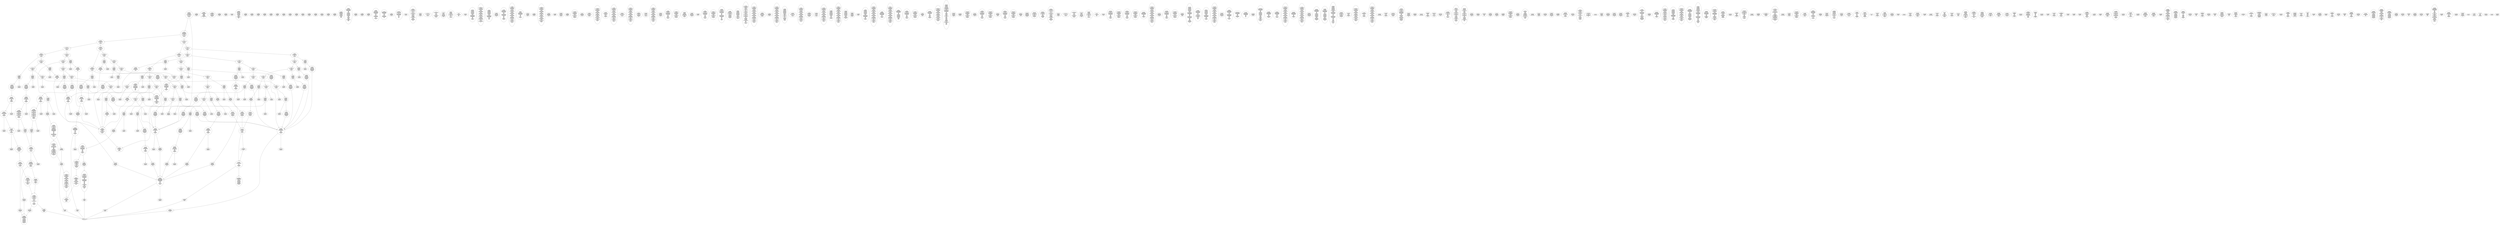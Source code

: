 /* Generated by GvGen v.1.0 (https://www.github.com/stricaud/gvgen) */

digraph G {
compound=true;
   node1 [label="[anywhere]"];
   node2 [label="# 0x0
PUSHX Data
PUSHX Data
MSTORE
PUSHX LogicData
CALLDATASIZE
LT
PUSHX Data
JUMPI
"];
   node3 [label="# 0xd
PUSHX Data
CALLDATALOAD
PUSHX BitData
SHR
PUSHX LogicData
GT
PUSHX Data
JUMPI
"];
   node4 [label="# 0x1e
PUSHX LogicData
GT
PUSHX Data
JUMPI
"];
   node5 [label="# 0x29
PUSHX LogicData
GT
PUSHX Data
JUMPI
"];
   node6 [label="# 0x34
PUSHX LogicData
EQ
PUSHX Data
JUMPI
"];
   node7 [label="# 0x3f
PUSHX LogicData
EQ
PUSHX Data
JUMPI
"];
   node8 [label="# 0x4a
PUSHX LogicData
EQ
PUSHX Data
JUMPI
"];
   node9 [label="# 0x55
PUSHX LogicData
EQ
PUSHX Data
JUMPI
"];
   node10 [label="# 0x60
PUSHX LogicData
EQ
PUSHX Data
JUMPI
"];
   node11 [label="# 0x6b
PUSHX Data
REVERT
"];
   node12 [label="# 0x6f
JUMPDEST
PUSHX LogicData
EQ
PUSHX Data
JUMPI
"];
   node13 [label="# 0x7b
PUSHX LogicData
EQ
PUSHX Data
JUMPI
"];
   node14 [label="# 0x86
PUSHX LogicData
EQ
PUSHX Data
JUMPI
"];
   node15 [label="# 0x91
PUSHX LogicData
EQ
PUSHX Data
JUMPI
"];
   node16 [label="# 0x9c
PUSHX LogicData
EQ
PUSHX Data
JUMPI
"];
   node17 [label="# 0xa7
PUSHX Data
REVERT
"];
   node18 [label="# 0xab
JUMPDEST
PUSHX LogicData
GT
PUSHX Data
JUMPI
"];
   node19 [label="# 0xb7
PUSHX LogicData
EQ
PUSHX Data
JUMPI
"];
   node20 [label="# 0xc2
PUSHX LogicData
EQ
PUSHX Data
JUMPI
"];
   node21 [label="# 0xcd
PUSHX LogicData
EQ
PUSHX Data
JUMPI
"];
   node22 [label="# 0xd8
PUSHX LogicData
EQ
PUSHX Data
JUMPI
"];
   node23 [label="# 0xe3
PUSHX LogicData
EQ
PUSHX Data
JUMPI
"];
   node24 [label="# 0xee
PUSHX Data
REVERT
"];
   node25 [label="# 0xf2
JUMPDEST
PUSHX LogicData
EQ
PUSHX Data
JUMPI
"];
   node26 [label="# 0xfe
PUSHX LogicData
EQ
PUSHX Data
JUMPI
"];
   node27 [label="# 0x109
PUSHX LogicData
EQ
PUSHX Data
JUMPI
"];
   node28 [label="# 0x114
PUSHX LogicData
EQ
PUSHX Data
JUMPI
"];
   node29 [label="# 0x11f
PUSHX Data
REVERT
"];
   node30 [label="# 0x123
JUMPDEST
PUSHX LogicData
GT
PUSHX Data
JUMPI
"];
   node31 [label="# 0x12f
PUSHX LogicData
GT
PUSHX Data
JUMPI
"];
   node32 [label="# 0x13a
PUSHX LogicData
EQ
PUSHX Data
JUMPI
"];
   node33 [label="# 0x145
PUSHX LogicData
EQ
PUSHX Data
JUMPI
"];
   node34 [label="# 0x150
PUSHX LogicData
EQ
PUSHX Data
JUMPI
"];
   node35 [label="# 0x15b
PUSHX LogicData
EQ
PUSHX Data
JUMPI
"];
   node36 [label="# 0x166
PUSHX LogicData
EQ
PUSHX Data
JUMPI
"];
   node37 [label="# 0x171
PUSHX Data
REVERT
"];
   node38 [label="# 0x175
JUMPDEST
PUSHX LogicData
EQ
PUSHX Data
JUMPI
"];
   node39 [label="# 0x181
PUSHX LogicData
EQ
PUSHX Data
JUMPI
"];
   node40 [label="# 0x18c
PUSHX LogicData
EQ
PUSHX Data
JUMPI
"];
   node41 [label="# 0x197
PUSHX LogicData
EQ
PUSHX Data
JUMPI
"];
   node42 [label="# 0x1a2
PUSHX Data
REVERT
"];
   node43 [label="# 0x1a6
JUMPDEST
PUSHX LogicData
GT
PUSHX Data
JUMPI
"];
   node44 [label="# 0x1b2
PUSHX LogicData
EQ
PUSHX Data
JUMPI
"];
   node45 [label="# 0x1bd
PUSHX LogicData
EQ
PUSHX Data
JUMPI
"];
   node46 [label="# 0x1c8
PUSHX LogicData
EQ
PUSHX Data
JUMPI
"];
   node47 [label="# 0x1d3
PUSHX LogicData
EQ
PUSHX Data
JUMPI
"];
   node48 [label="# 0x1de
PUSHX LogicData
EQ
PUSHX Data
JUMPI
"];
   node49 [label="# 0x1e9
PUSHX Data
REVERT
"];
   node50 [label="# 0x1ed
JUMPDEST
PUSHX LogicData
EQ
PUSHX Data
JUMPI
"];
   node51 [label="# 0x1f9
PUSHX LogicData
EQ
PUSHX Data
JUMPI
"];
   node52 [label="# 0x204
PUSHX LogicData
EQ
PUSHX Data
JUMPI
"];
   node53 [label="# 0x20f
PUSHX LogicData
EQ
PUSHX Data
JUMPI
"];
   node54 [label="# 0x21a
JUMPDEST
PUSHX Data
REVERT
"];
   node55 [label="# 0x21f
JUMPDEST
CALLVALUE
ISZERO
PUSHX Data
JUMPI
"];
   node56 [label="# 0x227
PUSHX Data
REVERT
"];
   node57 [label="# 0x22b
JUMPDEST
PUSHX Data
PUSHX Data
CALLDATASIZE
PUSHX Data
PUSHX Data
JUMP
"];
   node58 [label="# 0x23a
JUMPDEST
PUSHX Data
JUMP
"];
   node59 [label="# 0x23f
JUMPDEST
PUSHX MemData
MLOAD
ISZERO
ISZERO
MSTORE
PUSHX ArithData
ADD
"];
   node60 [label="# 0x24b
JUMPDEST
PUSHX MemData
MLOAD
SUB
RETURN
"];
   node61 [label="# 0x254
JUMPDEST
CALLVALUE
ISZERO
PUSHX Data
JUMPI
"];
   node62 [label="# 0x25c
PUSHX Data
REVERT
"];
   node63 [label="# 0x260
JUMPDEST
PUSHX Data
PUSHX Data
JUMP
"];
   node64 [label="# 0x269
JUMPDEST
PUSHX MemData
MLOAD
PUSHX Data
PUSHX Data
JUMP
"];
   node65 [label="# 0x276
JUMPDEST
CALLVALUE
ISZERO
PUSHX Data
JUMPI
"];
   node66 [label="# 0x27e
PUSHX Data
REVERT
"];
   node67 [label="# 0x282
JUMPDEST
PUSHX Data
PUSHX Data
CALLDATASIZE
PUSHX Data
PUSHX Data
JUMP
"];
   node68 [label="# 0x291
JUMPDEST
PUSHX Data
JUMP
"];
   node69 [label="# 0x296
JUMPDEST
PUSHX MemData
MLOAD
PUSHX ArithData
PUSHX BitData
PUSHX BitData
SHL
SUB
AND
MSTORE
PUSHX ArithData
ADD
PUSHX Data
JUMP
"];
   node70 [label="# 0x2ae
JUMPDEST
CALLVALUE
ISZERO
PUSHX Data
JUMPI
"];
   node71 [label="# 0x2b6
PUSHX Data
REVERT
"];
   node72 [label="# 0x2ba
JUMPDEST
PUSHX Data
PUSHX Data
CALLDATASIZE
PUSHX Data
PUSHX Data
JUMP
"];
   node73 [label="# 0x2c9
JUMPDEST
PUSHX Data
JUMP
"];
   node74 [label="# 0x2ce
JUMPDEST
STOP
"];
   node75 [label="# 0x2d0
JUMPDEST
CALLVALUE
ISZERO
PUSHX Data
JUMPI
"];
   node76 [label="# 0x2d8
PUSHX Data
REVERT
"];
   node77 [label="# 0x2dc
JUMPDEST
PUSHX Data
PUSHX StorData
SLOAD
JUMP
"];
   node78 [label="# 0x2e6
JUMPDEST
PUSHX MemData
MLOAD
MSTORE
PUSHX ArithData
ADD
PUSHX Data
JUMP
"];
   node79 [label="# 0x2f4
JUMPDEST
CALLVALUE
ISZERO
PUSHX Data
JUMPI
"];
   node80 [label="# 0x2fc
PUSHX Data
REVERT
"];
   node81 [label="# 0x300
JUMPDEST
PUSHX Data
PUSHX Data
CALLDATASIZE
PUSHX Data
PUSHX Data
JUMP
"];
   node82 [label="# 0x30f
JUMPDEST
PUSHX Data
PUSHX Data
MSTORE
PUSHX Data
MSTORE
PUSHX Data
SHA3
SLOAD
PUSHX BitData
AND
JUMP
"];
   node83 [label="# 0x324
JUMPDEST
CALLVALUE
ISZERO
PUSHX Data
JUMPI
"];
   node84 [label="# 0x32c
PUSHX Data
REVERT
"];
   node85 [label="# 0x330
JUMPDEST
PUSHX Data
PUSHX Data
CALLDATASIZE
PUSHX Data
PUSHX Data
JUMP
"];
   node86 [label="# 0x33f
JUMPDEST
PUSHX Data
JUMP
"];
   node87 [label="# 0x344
JUMPDEST
PUSHX Data
PUSHX Data
CALLDATASIZE
PUSHX Data
PUSHX Data
JUMP
"];
   node88 [label="# 0x352
JUMPDEST
PUSHX Data
JUMP
"];
   node89 [label="# 0x357
JUMPDEST
CALLVALUE
ISZERO
PUSHX Data
JUMPI
"];
   node90 [label="# 0x35f
PUSHX Data
REVERT
"];
   node91 [label="# 0x363
JUMPDEST
PUSHX Data
PUSHX StorData
SLOAD
JUMP
"];
   node92 [label="# 0x36d
JUMPDEST
CALLVALUE
ISZERO
PUSHX Data
JUMPI
"];
   node93 [label="# 0x375
PUSHX Data
REVERT
"];
   node94 [label="# 0x379
JUMPDEST
PUSHX Data
PUSHX Data
CALLDATASIZE
PUSHX Data
PUSHX Data
JUMP
"];
   node95 [label="# 0x388
JUMPDEST
PUSHX Data
JUMP
"];
   node96 [label="# 0x38d
JUMPDEST
CALLVALUE
ISZERO
PUSHX Data
JUMPI
"];
   node97 [label="# 0x395
PUSHX Data
REVERT
"];
   node98 [label="# 0x399
JUMPDEST
PUSHX Data
PUSHX StorData
SLOAD
JUMP
"];
   node99 [label="# 0x3a3
JUMPDEST
CALLVALUE
ISZERO
PUSHX Data
JUMPI
"];
   node100 [label="# 0x3ab
PUSHX Data
REVERT
"];
   node101 [label="# 0x3af
JUMPDEST
PUSHX Data
PUSHX Data
CALLDATASIZE
PUSHX Data
PUSHX Data
JUMP
"];
   node102 [label="# 0x3be
JUMPDEST
PUSHX Data
JUMP
"];
   node103 [label="# 0x3c3
JUMPDEST
CALLVALUE
ISZERO
PUSHX Data
JUMPI
"];
   node104 [label="# 0x3cb
PUSHX Data
REVERT
"];
   node105 [label="# 0x3cf
JUMPDEST
PUSHX Data
PUSHX Data
CALLDATASIZE
PUSHX Data
PUSHX Data
JUMP
"];
   node106 [label="# 0x3de
JUMPDEST
PUSHX Data
JUMP
"];
   node107 [label="# 0x3e3
JUMPDEST
CALLVALUE
ISZERO
PUSHX Data
JUMPI
"];
   node108 [label="# 0x3eb
PUSHX Data
REVERT
"];
   node109 [label="# 0x3ef
JUMPDEST
PUSHX Data
PUSHX StorData
SLOAD
JUMP
"];
   node110 [label="# 0x3f9
JUMPDEST
CALLVALUE
ISZERO
PUSHX Data
JUMPI
"];
   node111 [label="# 0x401
PUSHX Data
REVERT
"];
   node112 [label="# 0x405
JUMPDEST
PUSHX Data
PUSHX Data
JUMP
"];
   node113 [label="# 0x40e
JUMPDEST
CALLVALUE
ISZERO
PUSHX Data
JUMPI
"];
   node114 [label="# 0x416
PUSHX Data
REVERT
"];
   node115 [label="# 0x41a
JUMPDEST
PUSHX Data
PUSHX Data
CALLDATASIZE
PUSHX Data
PUSHX Data
JUMP
"];
   node116 [label="# 0x429
JUMPDEST
PUSHX Data
JUMP
"];
   node117 [label="# 0x42e
JUMPDEST
PUSHX Data
PUSHX Data
CALLDATASIZE
PUSHX Data
PUSHX Data
JUMP
"];
   node118 [label="# 0x43c
JUMPDEST
PUSHX Data
JUMP
"];
   node119 [label="# 0x441
JUMPDEST
CALLVALUE
ISZERO
PUSHX Data
JUMPI
"];
   node120 [label="# 0x449
PUSHX Data
REVERT
"];
   node121 [label="# 0x44d
JUMPDEST
PUSHX Data
PUSHX Data
CALLDATASIZE
PUSHX Data
PUSHX Data
JUMP
"];
   node122 [label="# 0x45c
JUMPDEST
PUSHX Data
JUMP
"];
   node123 [label="# 0x461
JUMPDEST
CALLVALUE
ISZERO
PUSHX Data
JUMPI
"];
   node124 [label="# 0x469
PUSHX Data
REVERT
"];
   node125 [label="# 0x46d
JUMPDEST
PUSHX StorData
SLOAD
PUSHX Data
PUSHX ArithData
PUSHX BitData
PUSHX BitData
SHL
SUB
AND
JUMP
"];
   node126 [label="# 0x481
JUMPDEST
CALLVALUE
ISZERO
PUSHX Data
JUMPI
"];
   node127 [label="# 0x489
PUSHX Data
REVERT
"];
   node128 [label="# 0x48d
JUMPDEST
PUSHX Data
PUSHX StorData
SLOAD
JUMP
"];
   node129 [label="# 0x497
JUMPDEST
CALLVALUE
ISZERO
PUSHX Data
JUMPI
"];
   node130 [label="# 0x49f
PUSHX Data
REVERT
"];
   node131 [label="# 0x4a3
JUMPDEST
PUSHX Data
PUSHX Data
CALLDATASIZE
PUSHX Data
PUSHX Data
JUMP
"];
   node132 [label="# 0x4b2
JUMPDEST
PUSHX Data
JUMP
"];
   node133 [label="# 0x4b7
JUMPDEST
CALLVALUE
ISZERO
PUSHX Data
JUMPI
"];
   node134 [label="# 0x4bf
PUSHX Data
REVERT
"];
   node135 [label="# 0x4c3
JUMPDEST
PUSHX Data
PUSHX Data
JUMP
"];
   node136 [label="# 0x4cc
JUMPDEST
CALLVALUE
ISZERO
PUSHX Data
JUMPI
"];
   node137 [label="# 0x4d4
PUSHX Data
REVERT
"];
   node138 [label="# 0x4d8
JUMPDEST
PUSHX Data
PUSHX Data
CALLDATASIZE
PUSHX Data
PUSHX Data
JUMP
"];
   node139 [label="# 0x4e7
JUMPDEST
PUSHX Data
JUMP
"];
   node140 [label="# 0x4ec
JUMPDEST
CALLVALUE
ISZERO
PUSHX Data
JUMPI
"];
   node141 [label="# 0x4f4
PUSHX Data
REVERT
"];
   node142 [label="# 0x4f8
JUMPDEST
PUSHX StorData
SLOAD
PUSHX ArithData
PUSHX BitData
PUSHX BitData
SHL
SUB
AND
PUSHX Data
JUMP
"];
   node143 [label="# 0x50a
JUMPDEST
CALLVALUE
ISZERO
PUSHX Data
JUMPI
"];
   node144 [label="# 0x512
PUSHX Data
REVERT
"];
   node145 [label="# 0x516
JUMPDEST
PUSHX Data
PUSHX Data
JUMP
"];
   node146 [label="# 0x51f
JUMPDEST
CALLVALUE
ISZERO
PUSHX Data
JUMPI
"];
   node147 [label="# 0x527
PUSHX Data
REVERT
"];
   node148 [label="# 0x52b
JUMPDEST
PUSHX Data
PUSHX Data
CALLDATASIZE
PUSHX Data
PUSHX Data
JUMP
"];
   node149 [label="# 0x53a
JUMPDEST
PUSHX Data
JUMP
"];
   node150 [label="# 0x53f
JUMPDEST
CALLVALUE
ISZERO
PUSHX Data
JUMPI
"];
   node151 [label="# 0x547
PUSHX Data
REVERT
"];
   node152 [label="# 0x54b
JUMPDEST
PUSHX Data
PUSHX Data
CALLDATASIZE
PUSHX Data
PUSHX Data
JUMP
"];
   node153 [label="# 0x55a
JUMPDEST
PUSHX Data
JUMP
"];
   node154 [label="# 0x55f
JUMPDEST
CALLVALUE
ISZERO
PUSHX Data
JUMPI
"];
   node155 [label="# 0x567
PUSHX Data
REVERT
"];
   node156 [label="# 0x56b
JUMPDEST
PUSHX Data
PUSHX Data
CALLDATASIZE
PUSHX Data
PUSHX Data
JUMP
"];
   node157 [label="# 0x57a
JUMPDEST
PUSHX Data
JUMP
"];
   node158 [label="# 0x57f
JUMPDEST
CALLVALUE
ISZERO
PUSHX Data
JUMPI
"];
   node159 [label="# 0x587
PUSHX Data
REVERT
"];
   node160 [label="# 0x58b
JUMPDEST
PUSHX Data
PUSHX Data
CALLDATASIZE
PUSHX Data
PUSHX Data
JUMP
"];
   node161 [label="# 0x59a
JUMPDEST
PUSHX Data
JUMP
"];
   node162 [label="# 0x59f
JUMPDEST
CALLVALUE
ISZERO
PUSHX Data
JUMPI
"];
   node163 [label="# 0x5a7
PUSHX Data
REVERT
"];
   node164 [label="# 0x5ab
JUMPDEST
PUSHX Data
PUSHX Data
CALLDATASIZE
PUSHX Data
PUSHX Data
JUMP
"];
   node165 [label="# 0x5ba
JUMPDEST
PUSHX Data
JUMP
"];
   node166 [label="# 0x5bf
JUMPDEST
CALLVALUE
ISZERO
PUSHX Data
JUMPI
"];
   node167 [label="# 0x5c7
PUSHX Data
REVERT
"];
   node168 [label="# 0x5cb
JUMPDEST
PUSHX Data
PUSHX Data
JUMP
"];
   node169 [label="# 0x5d4
JUMPDEST
CALLVALUE
ISZERO
PUSHX Data
JUMPI
"];
   node170 [label="# 0x5dc
PUSHX Data
REVERT
"];
   node171 [label="# 0x5e0
JUMPDEST
PUSHX Data
PUSHX Data
CALLDATASIZE
PUSHX Data
PUSHX Data
JUMP
"];
   node172 [label="# 0x5ef
JUMPDEST
PUSHX Data
PUSHX Data
MSTORE
PUSHX Data
MSTORE
PUSHX Data
SHA3
SLOAD
JUMP
"];
   node173 [label="# 0x601
JUMPDEST
CALLVALUE
ISZERO
PUSHX Data
JUMPI
"];
   node174 [label="# 0x609
PUSHX Data
REVERT
"];
   node175 [label="# 0x60d
JUMPDEST
PUSHX Data
PUSHX StorData
SLOAD
JUMP
"];
   node176 [label="# 0x617
JUMPDEST
CALLVALUE
ISZERO
PUSHX Data
JUMPI
"];
   node177 [label="# 0x61f
PUSHX Data
REVERT
"];
   node178 [label="# 0x623
JUMPDEST
PUSHX Data
PUSHX Data
CALLDATASIZE
PUSHX Data
PUSHX Data
JUMP
"];
   node179 [label="# 0x632
JUMPDEST
PUSHX ArithData
PUSHX BitData
PUSHX BitData
SHL
SUB
AND
PUSHX Data
MSTORE
PUSHX Data
PUSHX Data
MSTORE
PUSHX Data
SHA3
AND
MSTORE
MSTORE
SHA3
SLOAD
PUSHX BitData
AND
JUMP
"];
   node180 [label="# 0x660
JUMPDEST
CALLVALUE
ISZERO
PUSHX Data
JUMPI
"];
   node181 [label="# 0x668
PUSHX Data
REVERT
"];
   node182 [label="# 0x66c
JUMPDEST
PUSHX Data
PUSHX Data
CALLDATASIZE
PUSHX Data
PUSHX Data
JUMP
"];
   node183 [label="# 0x67b
JUMPDEST
PUSHX Data
JUMP
"];
   node184 [label="# 0x680
JUMPDEST
CALLVALUE
ISZERO
PUSHX Data
JUMPI
"];
   node185 [label="# 0x688
PUSHX Data
REVERT
"];
   node186 [label="# 0x68c
JUMPDEST
PUSHX Data
PUSHX Data
CALLDATASIZE
PUSHX Data
PUSHX Data
JUMP
"];
   node187 [label="# 0x69b
JUMPDEST
PUSHX Data
JUMP
"];
   node188 [label="# 0x6a0
JUMPDEST
CALLVALUE
ISZERO
PUSHX Data
JUMPI
"];
   node189 [label="# 0x6a8
PUSHX Data
REVERT
"];
   node190 [label="# 0x6ac
JUMPDEST
PUSHX Data
PUSHX Data
CALLDATASIZE
PUSHX Data
PUSHX Data
JUMP
"];
   node191 [label="# 0x6bb
JUMPDEST
PUSHX Data
JUMP
"];
   node192 [label="# 0x6c0
JUMPDEST
PUSHX Data
PUSHX ArithData
PUSHX BitData
PUSHX BitData
SHL
SUB
NOT
AND
PUSHX BitData
PUSHX BitData
SHL
EQ
PUSHX Data
JUMPI
"];
   node193 [label="# 0x6dc
PUSHX ArithData
PUSHX BitData
PUSHX BitData
SHL
SUB
NOT
AND
PUSHX BitData
PUSHX BitData
SHL
EQ
"];
   node194 [label="# 0x6f1
JUMPDEST
PUSHX Data
JUMPI
"];
   node195 [label="# 0x6f7
PUSHX BitData
PUSHX BitData
SHL
PUSHX ArithData
PUSHX BitData
PUSHX BitData
SHL
SUB
NOT
AND
EQ
"];
   node196 [label="# 0x70c
JUMPDEST
JUMP
"];
   node197 [label="# 0x712
JUMPDEST
PUSHX Data
PUSHX StorData
SLOAD
PUSHX Data
PUSHX Data
JUMP
"];
   node198 [label="# 0x721
JUMPDEST
PUSHX ArithData
ADD
PUSHX ArithData
DIV
MUL
PUSHX ArithData
ADD
PUSHX MemData
MLOAD
ADD
PUSHX Data
MSTORE
MSTORE
PUSHX ArithData
ADD
SLOAD
PUSHX Data
PUSHX Data
JUMP
"];
   node199 [label="# 0x74d
JUMPDEST
ISZERO
PUSHX Data
JUMPI
"];
   node200 [label="# 0x754
PUSHX LogicData
LT
PUSHX Data
JUMPI
"];
   node201 [label="# 0x75c
PUSHX ArithData
SLOAD
DIV
MUL
MSTORE
PUSHX ArithData
ADD
PUSHX Data
JUMP
"];
   node202 [label="# 0x76f
JUMPDEST
ADD
PUSHX Data
MSTORE
PUSHX Data
PUSHX Data
SHA3
"];
   node203 [label="# 0x77d
JUMPDEST
SLOAD
MSTORE
PUSHX ArithData
ADD
PUSHX ArithData
ADD
GT
PUSHX Data
JUMPI
"];
   node204 [label="# 0x791
SUB
PUSHX BitData
AND
ADD
"];
   node205 [label="# 0x79a
JUMPDEST
JUMP
"];
   node206 [label="# 0x7a4
JUMPDEST
PUSHX Data
MSTORE
PUSHX Data
PUSHX Data
MSTORE
PUSHX Data
SHA3
SLOAD
PUSHX ArithData
PUSHX BitData
PUSHX BitData
SHL
SUB
AND
PUSHX Data
JUMPI
"];
   node207 [label="# 0x7c1
PUSHX MemData
MLOAD
PUSHX BitData
PUSHX BitData
SHL
MSTORE
PUSHX Data
PUSHX ArithData
ADD
MSTORE
PUSHX Data
PUSHX ArithData
ADD
MSTORE
PUSHX Data
PUSHX ArithData
ADD
MSTORE
PUSHX BitData
PUSHX BitData
SHL
PUSHX ArithData
ADD
MSTORE
PUSHX ArithData
ADD
"];
   node208 [label="# 0x819
JUMPDEST
PUSHX MemData
MLOAD
SUB
REVERT
"];
   node209 [label="# 0x822
JUMPDEST
PUSHX Data
MSTORE
PUSHX Data
PUSHX Data
MSTORE
PUSHX Data
SHA3
SLOAD
PUSHX ArithData
PUSHX BitData
PUSHX BitData
SHL
SUB
AND
JUMP
"];
   node210 [label="# 0x83e
JUMPDEST
PUSHX Data
PUSHX Data
PUSHX Data
JUMP
"];
   node211 [label="# 0x849
JUMPDEST
PUSHX ArithData
PUSHX BitData
PUSHX BitData
SHL
SUB
AND
PUSHX ArithData
PUSHX BitData
PUSHX BitData
SHL
SUB
AND
EQ
ISZERO
PUSHX Data
JUMPI
"];
   node212 [label="# 0x866
PUSHX MemData
MLOAD
PUSHX BitData
PUSHX BitData
SHL
MSTORE
PUSHX Data
PUSHX ArithData
ADD
MSTORE
PUSHX Data
PUSHX ArithData
ADD
MSTORE
PUSHX Data
PUSHX ArithData
ADD
MSTORE
PUSHX BitData
PUSHX BitData
SHL
PUSHX ArithData
ADD
MSTORE
PUSHX ArithData
ADD
PUSHX Data
JUMP
"];
   node213 [label="# 0x8b7
JUMPDEST
CALLER
PUSHX ArithData
PUSHX BitData
PUSHX BitData
SHL
SUB
AND
EQ
PUSHX Data
JUMPI
"];
   node214 [label="# 0x8c9
PUSHX Data
CALLER
PUSHX Data
JUMP
"];
   node215 [label="# 0x8d3
JUMPDEST
PUSHX Data
JUMPI
"];
   node216 [label="# 0x8d8
PUSHX MemData
MLOAD
PUSHX BitData
PUSHX BitData
SHL
MSTORE
PUSHX Data
PUSHX ArithData
ADD
MSTORE
PUSHX Data
PUSHX ArithData
ADD
MSTORE
PUSHX Data
PUSHX ArithData
ADD
MSTORE
PUSHX Data
PUSHX ArithData
ADD
MSTORE
PUSHX ArithData
ADD
PUSHX Data
JUMP
"];
   node217 [label="# 0x945
JUMPDEST
PUSHX Data
PUSHX Data
JUMP
"];
   node218 [label="# 0x94f
JUMPDEST
JUMP
"];
   node219 [label="# 0x954
JUMPDEST
PUSHX Data
CALLER
PUSHX Data
JUMP
"];
   node220 [label="# 0x95e
JUMPDEST
PUSHX Data
JUMPI
"];
   node221 [label="# 0x963
PUSHX MemData
MLOAD
PUSHX BitData
PUSHX BitData
SHL
MSTORE
PUSHX ArithData
ADD
PUSHX Data
PUSHX Data
JUMP
"];
   node222 [label="# 0x97a
JUMPDEST
PUSHX Data
PUSHX Data
JUMP
"];
   node223 [label="# 0x985
JUMPDEST
PUSHX StorData
SLOAD
PUSHX Data
JUMPI
"];
   node224 [label="# 0x98d
PUSHX MemData
MLOAD
PUSHX BitData
PUSHX BitData
SHL
MSTORE
PUSHX Data
PUSHX ArithData
ADD
MSTORE
PUSHX Data
PUSHX ArithData
ADD
MSTORE
PUSHX Data
PUSHX ArithData
ADD
MSTORE
PUSHX ArithData
ADD
PUSHX Data
JUMP
"];
   node225 [label="# 0x9d4
JUMPDEST
PUSHX StorData
SLOAD
TIMESTAMP
LT
ISZERO
PUSHX Data
JUMPI
"];
   node226 [label="# 0x9df
PUSHX MemData
MLOAD
PUSHX BitData
PUSHX BitData
SHL
MSTORE
PUSHX Data
PUSHX ArithData
ADD
MSTORE
PUSHX Data
PUSHX ArithData
ADD
MSTORE
PUSHX BitData
PUSHX BitData
SHL
PUSHX ArithData
ADD
MSTORE
PUSHX ArithData
ADD
PUSHX Data
JUMP
"];
   node227 [label="# 0xa15
JUMPDEST
PUSHX LogicData
GT
PUSHX Data
JUMPI
"];
   node228 [label="# 0xa1e
PUSHX MemData
MLOAD
PUSHX BitData
PUSHX BitData
SHL
MSTORE
PUSHX Data
PUSHX ArithData
ADD
MSTORE
PUSHX Data
PUSHX ArithData
ADD
MSTORE
PUSHX BitData
PUSHX BitData
SHL
PUSHX ArithData
ADD
MSTORE
PUSHX ArithData
ADD
PUSHX Data
JUMP
"];
   node229 [label="# 0xa57
JUMPDEST
PUSHX StorData
SLOAD
PUSHX Data
PUSHX Data
JUMP
"];
   node230 [label="# 0xa64
JUMPDEST
CALLVALUE
EQ
PUSHX Data
JUMPI
"];
   node231 [label="# 0xa6b
PUSHX MemData
MLOAD
PUSHX BitData
PUSHX BitData
SHL
MSTORE
PUSHX Data
PUSHX ArithData
ADD
MSTORE
PUSHX Data
PUSHX ArithData
ADD
MSTORE
PUSHX BitData
PUSHX BitData
SHL
PUSHX ArithData
ADD
MSTORE
PUSHX ArithData
ADD
PUSHX Data
JUMP
"];
   node232 [label="# 0xaab
JUMPDEST
PUSHX Data
CALLER
PUSHX Data
JUMP
"];
   node233 [label="# 0xab5
JUMPDEST
JUMP
"];
   node234 [label="# 0xab8
JUMPDEST
PUSHX StorData
SLOAD
PUSHX ArithData
PUSHX BitData
PUSHX BitData
SHL
SUB
AND
CALLER
EQ
PUSHX Data
JUMPI
"];
   node235 [label="# 0xacb
PUSHX MemData
MLOAD
PUSHX BitData
PUSHX BitData
SHL
MSTORE
PUSHX ArithData
ADD
PUSHX Data
PUSHX Data
JUMP
"];
   node236 [label="# 0xae2
JUMPDEST
MLOAD
PUSHX Data
PUSHX Data
PUSHX ArithData
ADD
PUSHX Data
JUMP
"];
   node237 [label="# 0xaf5
JUMPDEST
JUMP
"];
   node238 [label="# 0xaf9
JUMPDEST
PUSHX Data
PUSHX Data
PUSHX Data
JUMP
"];
   node239 [label="# 0xb06
JUMPDEST
JUMP
"];
   node240 [label="# 0xb0e
JUMPDEST
PUSHX StorData
SLOAD
PUSHX ArithData
PUSHX BitData
PUSHX BitData
SHL
SUB
AND
CALLER
EQ
PUSHX Data
JUMPI
"];
   node241 [label="# 0xb21
PUSHX MemData
MLOAD
PUSHX BitData
PUSHX BitData
SHL
MSTORE
PUSHX ArithData
ADD
PUSHX Data
PUSHX Data
JUMP
"];
   node242 [label="# 0xb38
JUMPDEST
PUSHX StorData
SLOAD
PUSHX ArithData
PUSHX BitData
PUSHX BitData
SHL
SUB
NOT
AND
PUSHX ArithData
PUSHX BitData
PUSHX BitData
SHL
SUB
AND
OR
SSTORE
JUMP
"];
   node243 [label="# 0xb5a
JUMPDEST
PUSHX StorData
SLOAD
PUSHX MemData
MLOAD
SELFBALANCE
PUSHX Data
PUSHX ArithData
PUSHX BitData
PUSHX BitData
SHL
SUB
AND
GAS
CALL
RETURNDATASIZE
PUSHX LogicData
EQ
PUSHX Data
JUMPI
"];
   node244 [label="# 0xb8a
PUSHX MemData
MLOAD
PUSHX BitData
NOT
PUSHX ArithData
RETURNDATASIZE
ADD
AND
ADD
PUSHX Data
MSTORE
RETURNDATASIZE
MSTORE
RETURNDATASIZE
PUSHX Data
PUSHX ArithData
ADD
RETURNDATACOPY
PUSHX Data
JUMP
"];
   node245 [label="# 0xbab
JUMPDEST
PUSHX Data
"];
   node246 [label="# 0xbb0
JUMPDEST
PUSHX Data
JUMPI
"];
   node247 [label="# 0xbba
PUSHX MemData
MLOAD
PUSHX BitData
PUSHX BitData
SHL
MSTORE
PUSHX Data
PUSHX ArithData
ADD
MSTORE
PUSHX Data
PUSHX ArithData
ADD
MSTORE
PUSHX BitData
PUSHX BitData
SHL
PUSHX ArithData
ADD
MSTORE
PUSHX ArithData
ADD
PUSHX Data
JUMP
"];
   node248 [label="# 0xbf8
JUMPDEST
PUSHX Data
PUSHX MemData
MLOAD
PUSHX ArithData
ADD
PUSHX Data
MSTORE
PUSHX Data
MSTORE
PUSHX Data
JUMP
"];
   node249 [label="# 0xc13
JUMPDEST
CALLER
PUSHX Data
MSTORE
PUSHX Data
PUSHX Data
MSTORE
PUSHX Data
SHA3
SLOAD
PUSHX BitData
AND
PUSHX Data
JUMPI
"];
   node250 [label="# 0xc2b
PUSHX MemData
MLOAD
PUSHX BitData
NOT
CALLER
PUSHX BitData
SHL
AND
PUSHX ArithData
ADD
MSTORE
PUSHX ArithData
ADD
MSTORE
PUSHX ArithData
ADD
PUSHX MemData
MLOAD
PUSHX ArithData
SUB
SUB
MSTORE
PUSHX Data
MSTORE
MLOAD
PUSHX ArithData
ADD
SHA3
EQ
PUSHX Data
JUMPI
"];
   node251 [label="# 0xc6d
PUSHX MemData
MLOAD
PUSHX BitData
PUSHX BitData
SHL
MSTORE
PUSHX Data
PUSHX ArithData
ADD
MSTORE
PUSHX Data
PUSHX ArithData
ADD
MSTORE
PUSHX Data
PUSHX ArithData
ADD
MSTORE
PUSHX BitData
PUSHX BitData
SHL
PUSHX ArithData
ADD
MSTORE
PUSHX ArithData
ADD
PUSHX Data
JUMP
"];
   node252 [label="# 0xcc6
JUMPDEST
PUSHX Data
PUSHX StorData
SLOAD
PUSHX Data
JUMP
"];
   node253 [label="# 0xcd3
JUMPDEST
PUSHX Data
JUMPI
"];
   node254 [label="# 0xcd8
PUSHX MemData
MLOAD
PUSHX BitData
PUSHX BitData
SHL
MSTORE
PUSHX Data
PUSHX ArithData
ADD
MSTORE
PUSHX Data
PUSHX ArithData
ADD
MSTORE
PUSHX Data
PUSHX ArithData
ADD
MSTORE
PUSHX BitData
PUSHX BitData
SHL
PUSHX ArithData
ADD
MSTORE
PUSHX ArithData
ADD
PUSHX Data
JUMP
"];
   node255 [label="# 0xd2b
JUMPDEST
CALLER
PUSHX Data
MSTORE
PUSHX Data
PUSHX Data
MSTORE
PUSHX Data
SHA3
SLOAD
PUSHX BitData
NOT
AND
PUSHX BitData
OR
SSTORE
PUSHX Data
MSTORE
SHA3
SSTORE
"];
   node256 [label="# 0xd53
JUMPDEST
PUSHX LogicData
GT
PUSHX Data
JUMPI
"];
   node257 [label="# 0xd5c
PUSHX MemData
MLOAD
PUSHX BitData
PUSHX BitData
SHL
MSTORE
PUSHX Data
PUSHX ArithData
ADD
MSTORE
PUSHX Data
PUSHX ArithData
ADD
MSTORE
PUSHX BitData
PUSHX BitData
SHL
PUSHX ArithData
ADD
MSTORE
PUSHX ArithData
ADD
PUSHX Data
JUMP
"];
   node258 [label="# 0xd95
JUMPDEST
PUSHX StorData
SLOAD
PUSHX Data
PUSHX Data
JUMP
"];
   node259 [label="# 0xda2
JUMPDEST
CALLVALUE
EQ
PUSHX Data
JUMPI
"];
   node260 [label="# 0xda9
PUSHX MemData
MLOAD
PUSHX BitData
PUSHX BitData
SHL
MSTORE
PUSHX Data
PUSHX ArithData
ADD
MSTORE
PUSHX Data
PUSHX ArithData
ADD
MSTORE
PUSHX BitData
PUSHX BitData
SHL
PUSHX ArithData
ADD
MSTORE
PUSHX ArithData
ADD
PUSHX Data
JUMP
"];
   node261 [label="# 0xde9
JUMPDEST
CALLER
PUSHX Data
MSTORE
PUSHX Data
PUSHX Data
MSTORE
PUSHX Data
SHA3
SLOAD
GT
ISZERO
PUSHX Data
JUMPI
"];
   node262 [label="# 0xe01
PUSHX MemData
MLOAD
PUSHX BitData
PUSHX BitData
SHL
MSTORE
PUSHX Data
PUSHX ArithData
ADD
MSTORE
PUSHX Data
PUSHX ArithData
ADD
MSTORE
PUSHX Data
PUSHX ArithData
ADD
MSTORE
PUSHX BitData
PUSHX BitData
SHL
PUSHX ArithData
ADD
MSTORE
PUSHX ArithData
ADD
PUSHX Data
JUMP
"];
   node263 [label="# 0xe5a
JUMPDEST
CALLER
PUSHX Data
MSTORE
PUSHX Data
PUSHX Data
MSTORE
PUSHX Data
SHA3
SLOAD
PUSHX Data
PUSHX Data
JUMP
"];
   node264 [label="# 0xe79
JUMPDEST
SSTORE
PUSHX Data
CALLER
PUSHX Data
JUMP
"];
   node265 [label="# 0xe89
JUMPDEST
JUMP
"];
   node266 [label="# 0xe8f
JUMPDEST
PUSHX Data
MSTORE
PUSHX Data
PUSHX Data
MSTORE
PUSHX Data
SHA3
SLOAD
PUSHX ArithData
PUSHX BitData
PUSHX BitData
SHL
SUB
AND
PUSHX Data
JUMPI
"];
   node267 [label="# 0xead
PUSHX MemData
MLOAD
PUSHX BitData
PUSHX BitData
SHL
MSTORE
PUSHX Data
PUSHX ArithData
ADD
MSTORE
PUSHX Data
PUSHX ArithData
ADD
MSTORE
PUSHX Data
PUSHX ArithData
ADD
MSTORE
PUSHX BitData
PUSHX BitData
SHL
PUSHX ArithData
ADD
MSTORE
PUSHX ArithData
ADD
PUSHX Data
JUMP
"];
   node268 [label="# 0xf06
JUMPDEST
PUSHX Data
PUSHX ArithData
PUSHX BitData
PUSHX BitData
SHL
SUB
AND
PUSHX Data
JUMPI
"];
   node269 [label="# 0xf17
PUSHX MemData
MLOAD
PUSHX BitData
PUSHX BitData
SHL
MSTORE
PUSHX Data
PUSHX ArithData
ADD
MSTORE
PUSHX Data
PUSHX ArithData
ADD
MSTORE
PUSHX Data
PUSHX ArithData
ADD
MSTORE
PUSHX BitData
PUSHX BitData
SHL
PUSHX ArithData
ADD
MSTORE
PUSHX ArithData
ADD
PUSHX Data
JUMP
"];
   node270 [label="# 0xf71
JUMPDEST
PUSHX ArithData
PUSHX BitData
PUSHX BitData
SHL
SUB
AND
PUSHX Data
MSTORE
PUSHX Data
PUSHX Data
MSTORE
PUSHX Data
SHA3
SLOAD
JUMP
"];
   node271 [label="# 0xf8d
JUMPDEST
PUSHX StorData
SLOAD
PUSHX ArithData
PUSHX BitData
PUSHX BitData
SHL
SUB
AND
CALLER
EQ
PUSHX Data
JUMPI
"];
   node272 [label="# 0xfa0
PUSHX MemData
MLOAD
PUSHX BitData
PUSHX BitData
SHL
MSTORE
PUSHX ArithData
ADD
PUSHX Data
PUSHX Data
JUMP
"];
   node273 [label="# 0xfb7
JUMPDEST
PUSHX Data
PUSHX Data
PUSHX Data
JUMP
"];
   node274 [label="# 0xfc1
JUMPDEST
JUMP
"];
   node275 [label="# 0xfc3
JUMPDEST
PUSHX StorData
SLOAD
PUSHX ArithData
PUSHX BitData
PUSHX BitData
SHL
SUB
AND
CALLER
EQ
PUSHX Data
JUMPI
"];
   node276 [label="# 0xfd6
PUSHX MemData
MLOAD
PUSHX BitData
PUSHX BitData
SHL
MSTORE
PUSHX ArithData
ADD
PUSHX Data
PUSHX Data
JUMP
"];
   node277 [label="# 0xfed
JUMPDEST
PUSHX Data
SSTORE
JUMP
"];
   node278 [label="# 0xff2
JUMPDEST
PUSHX Data
PUSHX StorData
SLOAD
PUSHX Data
PUSHX Data
JUMP
"];
   node279 [label="# 0x1001
JUMPDEST
PUSHX ArithData
PUSHX BitData
PUSHX BitData
SHL
SUB
AND
CALLER
EQ
ISZERO
PUSHX Data
JUMPI
"];
   node280 [label="# 0x1013
PUSHX MemData
MLOAD
PUSHX BitData
PUSHX BitData
SHL
MSTORE
PUSHX Data
PUSHX ArithData
ADD
MSTORE
PUSHX Data
PUSHX ArithData
ADD
MSTORE
PUSHX Data
PUSHX ArithData
ADD
MSTORE
PUSHX ArithData
ADD
PUSHX Data
JUMP
"];
   node281 [label="# 0x105a
JUMPDEST
CALLER
PUSHX Data
MSTORE
PUSHX Data
PUSHX ArithData
MSTORE
PUSHX MemData
SHA3
PUSHX ArithData
PUSHX BitData
PUSHX BitData
SHL
SUB
AND
MSTORE
MSTORE
SHA3
SLOAD
PUSHX BitData
NOT
AND
ISZERO
ISZERO
OR
SSTORE
MLOAD
MSTORE
PUSHX Data
ADD
PUSHX MemData
MLOAD
SUB
LOGX
JUMP
"];
   node282 [label="# 0x10c6
JUMPDEST
PUSHX Data
CALLER
PUSHX Data
JUMP
"];
   node283 [label="# 0x10d0
JUMPDEST
PUSHX Data
JUMPI
"];
   node284 [label="# 0x10d5
PUSHX MemData
MLOAD
PUSHX BitData
PUSHX BitData
SHL
MSTORE
PUSHX ArithData
ADD
PUSHX Data
PUSHX Data
JUMP
"];
   node285 [label="# 0x10ec
JUMPDEST
PUSHX Data
PUSHX Data
JUMP
"];
   node286 [label="# 0x10f8
JUMPDEST
PUSHX StorData
SLOAD
PUSHX ArithData
PUSHX BitData
PUSHX BitData
SHL
SUB
AND
CALLER
EQ
PUSHX Data
JUMPI
"];
   node287 [label="# 0x110b
PUSHX MemData
MLOAD
PUSHX BitData
PUSHX BitData
SHL
MSTORE
PUSHX ArithData
ADD
PUSHX Data
PUSHX Data
JUMP
"];
   node288 [label="# 0x1122
JUMPDEST
PUSHX Data
SSTORE
JUMP
"];
   node289 [label="# 0x1127
JUMPDEST
PUSHX StorData
SLOAD
PUSHX ArithData
PUSHX BitData
PUSHX BitData
SHL
SUB
AND
CALLER
EQ
PUSHX Data
JUMPI
"];
   node290 [label="# 0x113a
PUSHX MemData
MLOAD
PUSHX BitData
PUSHX BitData
SHL
MSTORE
PUSHX ArithData
ADD
PUSHX Data
PUSHX Data
JUMP
"];
   node291 [label="# 0x1151
JUMPDEST
PUSHX Data
SSTORE
JUMP
"];
   node292 [label="# 0x1156
JUMPDEST
PUSHX Data
PUSHX Data
PUSHX Data
PUSHX Data
JUMP
"];
   node293 [label="# 0x1163
JUMPDEST
PUSHX MemData
MLOAD
PUSHX ArithData
ADD
PUSHX Data
PUSHX Data
JUMP
"];
   node294 [label="# 0x1174
JUMPDEST
PUSHX MemData
MLOAD
PUSHX ArithData
SUB
SUB
MSTORE
PUSHX Data
MSTORE
JUMP
"];
   node295 [label="# 0x118a
JUMPDEST
PUSHX StorData
SLOAD
PUSHX Data
PUSHX Data
JUMP
"];
   node296 [label="# 0x1197
JUMPDEST
PUSHX ArithData
ADD
PUSHX ArithData
DIV
MUL
PUSHX ArithData
ADD
PUSHX MemData
MLOAD
ADD
PUSHX Data
MSTORE
MSTORE
PUSHX ArithData
ADD
SLOAD
PUSHX Data
PUSHX Data
JUMP
"];
   node297 [label="# 0x11c3
JUMPDEST
ISZERO
PUSHX Data
JUMPI
"];
   node298 [label="# 0x11ca
PUSHX LogicData
LT
PUSHX Data
JUMPI
"];
   node299 [label="# 0x11d2
PUSHX ArithData
SLOAD
DIV
MUL
MSTORE
PUSHX ArithData
ADD
PUSHX Data
JUMP
"];
   node300 [label="# 0x11e5
JUMPDEST
ADD
PUSHX Data
MSTORE
PUSHX Data
PUSHX Data
SHA3
"];
   node301 [label="# 0x11f3
JUMPDEST
SLOAD
MSTORE
PUSHX ArithData
ADD
PUSHX ArithData
ADD
GT
PUSHX Data
JUMPI
"];
   node302 [label="# 0x1207
SUB
PUSHX BitData
AND
ADD
"];
   node303 [label="# 0x1210
JUMPDEST
JUMP
"];
   node304 [label="# 0x1218
JUMPDEST
PUSHX StorData
SLOAD
PUSHX ArithData
PUSHX BitData
PUSHX BitData
SHL
SUB
AND
CALLER
EQ
PUSHX Data
JUMPI
"];
   node305 [label="# 0x122b
PUSHX MemData
MLOAD
PUSHX BitData
PUSHX BitData
SHL
MSTORE
PUSHX ArithData
ADD
PUSHX Data
PUSHX Data
JUMP
"];
   node306 [label="# 0x1242
JUMPDEST
PUSHX StorData
SLOAD
PUSHX ArithData
PUSHX BitData
PUSHX BitData
SHL
SUB
AND
CALLER
EQ
PUSHX Data
JUMPI
"];
   node307 [label="# 0x1255
PUSHX MemData
MLOAD
PUSHX BitData
PUSHX BitData
SHL
MSTORE
PUSHX ArithData
ADD
PUSHX Data
PUSHX Data
JUMP
"];
   node308 [label="# 0x126c
JUMPDEST
PUSHX ArithData
PUSHX BitData
PUSHX BitData
SHL
SUB
AND
PUSHX Data
JUMPI
"];
   node309 [label="# 0x127b
PUSHX MemData
MLOAD
PUSHX BitData
PUSHX BitData
SHL
MSTORE
PUSHX Data
PUSHX ArithData
ADD
MSTORE
PUSHX Data
PUSHX ArithData
ADD
MSTORE
PUSHX Data
PUSHX ArithData
ADD
MSTORE
PUSHX BitData
PUSHX BitData
SHL
PUSHX ArithData
ADD
MSTORE
PUSHX ArithData
ADD
PUSHX Data
JUMP
"];
   node310 [label="# 0x12d1
JUMPDEST
PUSHX Data
PUSHX Data
JUMP
"];
   node311 [label="# 0x12da
JUMPDEST
PUSHX StorData
SLOAD
PUSHX ArithData
PUSHX BitData
PUSHX BitData
SHL
SUB
AND
CALLER
EQ
PUSHX Data
JUMPI
"];
   node312 [label="# 0x12ed
PUSHX MemData
MLOAD
PUSHX BitData
PUSHX BitData
SHL
MSTORE
PUSHX ArithData
ADD
PUSHX Data
PUSHX Data
JUMP
"];
   node313 [label="# 0x1304
JUMPDEST
PUSHX Data
SSTORE
JUMP
"];
   node314 [label="# 0x1309
JUMPDEST
PUSHX Data
MSTORE
PUSHX Data
PUSHX Data
MSTORE
PUSHX Data
SHA3
SLOAD
PUSHX ArithData
PUSHX BitData
PUSHX BitData
SHL
SUB
NOT
AND
PUSHX ArithData
PUSHX BitData
PUSHX BitData
SHL
SUB
AND
OR
SSTORE
PUSHX Data
PUSHX Data
JUMP
"];
   node315 [label="# 0x133e
JUMPDEST
PUSHX ArithData
PUSHX BitData
PUSHX BitData
SHL
SUB
AND
PUSHX Data
PUSHX MemData
MLOAD
PUSHX MemData
MLOAD
SUB
LOGX
JUMP
"];
   node316 [label="# 0x1377
JUMPDEST
PUSHX Data
MSTORE
PUSHX Data
PUSHX Data
MSTORE
PUSHX Data
SHA3
SLOAD
PUSHX ArithData
PUSHX BitData
PUSHX BitData
SHL
SUB
AND
PUSHX Data
JUMPI
"];
   node317 [label="# 0x1394
PUSHX MemData
MLOAD
PUSHX BitData
PUSHX BitData
SHL
MSTORE
PUSHX Data
PUSHX ArithData
ADD
MSTORE
PUSHX Data
PUSHX ArithData
ADD
MSTORE
PUSHX Data
PUSHX ArithData
ADD
MSTORE
PUSHX BitData
PUSHX BitData
SHL
PUSHX ArithData
ADD
MSTORE
PUSHX ArithData
ADD
PUSHX Data
JUMP
"];
   node318 [label="# 0x13f0
JUMPDEST
PUSHX Data
PUSHX Data
PUSHX Data
JUMP
"];
   node319 [label="# 0x13fb
JUMPDEST
PUSHX ArithData
PUSHX BitData
PUSHX BitData
SHL
SUB
AND
PUSHX ArithData
PUSHX BitData
PUSHX BitData
SHL
SUB
AND
EQ
PUSHX Data
JUMPI
"];
   node320 [label="# 0x1418
PUSHX ArithData
PUSHX BitData
PUSHX BitData
SHL
SUB
AND
PUSHX Data
PUSHX Data
JUMP
"];
   node321 [label="# 0x142b
JUMPDEST
PUSHX ArithData
PUSHX BitData
PUSHX BitData
SHL
SUB
AND
EQ
"];
   node322 [label="# 0x1436
JUMPDEST
PUSHX Data
JUMPI
"];
   node323 [label="# 0x143c
PUSHX ArithData
PUSHX BitData
PUSHX BitData
SHL
SUB
AND
PUSHX Data
MSTORE
PUSHX Data
PUSHX Data
MSTORE
PUSHX Data
SHA3
AND
MSTORE
MSTORE
SHA3
SLOAD
PUSHX BitData
AND
PUSHX Data
JUMP
"];
   node324 [label="# 0x146a
JUMPDEST
PUSHX ArithData
PUSHX BitData
PUSHX BitData
SHL
SUB
AND
PUSHX Data
PUSHX Data
JUMP
"];
   node325 [label="# 0x147d
JUMPDEST
PUSHX ArithData
PUSHX BitData
PUSHX BitData
SHL
SUB
AND
EQ
PUSHX Data
JUMPI
"];
   node326 [label="# 0x148c
PUSHX MemData
MLOAD
PUSHX BitData
PUSHX BitData
SHL
MSTORE
PUSHX Data
PUSHX ArithData
ADD
MSTORE
PUSHX Data
PUSHX ArithData
ADD
MSTORE
PUSHX Data
PUSHX ArithData
ADD
MSTORE
PUSHX BitData
PUSHX BitData
SHL
PUSHX ArithData
ADD
MSTORE
PUSHX ArithData
ADD
PUSHX Data
JUMP
"];
   node327 [label="# 0x14e5
JUMPDEST
PUSHX ArithData
PUSHX BitData
PUSHX BitData
SHL
SUB
AND
PUSHX Data
JUMPI
"];
   node328 [label="# 0x14f4
PUSHX MemData
MLOAD
PUSHX BitData
PUSHX BitData
SHL
MSTORE
PUSHX Data
PUSHX ArithData
ADD
MSTORE
PUSHX ArithData
ADD
MSTORE
PUSHX Data
PUSHX ArithData
ADD
MSTORE
PUSHX BitData
PUSHX BitData
SHL
PUSHX ArithData
ADD
MSTORE
PUSHX ArithData
ADD
PUSHX Data
JUMP
"];
   node329 [label="# 0x1547
JUMPDEST
PUSHX Data
PUSHX Data
PUSHX Data
JUMP
"];
   node330 [label="# 0x1552
JUMPDEST
PUSHX ArithData
PUSHX BitData
PUSHX BitData
SHL
SUB
AND
PUSHX Data
MSTORE
PUSHX Data
PUSHX Data
MSTORE
PUSHX Data
SHA3
SLOAD
PUSHX Data
PUSHX Data
PUSHX Data
JUMP
"];
   node331 [label="# 0x157b
JUMPDEST
SSTORE
PUSHX ArithData
PUSHX BitData
PUSHX BitData
SHL
SUB
AND
PUSHX Data
MSTORE
PUSHX Data
PUSHX Data
MSTORE
PUSHX Data
SHA3
SLOAD
PUSHX Data
PUSHX Data
PUSHX Data
JUMP
"];
   node332 [label="# 0x15a9
JUMPDEST
SSTORE
PUSHX Data
MSTORE
PUSHX Data
PUSHX Data
MSTORE
PUSHX MemData
SHA3
SLOAD
PUSHX ArithData
PUSHX BitData
PUSHX BitData
SHL
SUB
NOT
AND
PUSHX ArithData
PUSHX BitData
PUSHX BitData
SHL
SUB
AND
OR
SSTORE
MLOAD
AND
PUSHX Data
LOGX
JUMP
"];
   node333 [label="# 0x160a
JUMPDEST
PUSHX StorData
SLOAD
PUSHX StorData
SLOAD
PUSHX Data
PUSHX Data
JUMP
"];
   node334 [label="# 0x161b
JUMPDEST
GT
ISZERO
PUSHX Data
JUMPI
"];
   node335 [label="# 0x1622
PUSHX MemData
MLOAD
PUSHX BitData
PUSHX BitData
SHL
MSTORE
PUSHX Data
PUSHX ArithData
ADD
MSTORE
PUSHX Data
PUSHX ArithData
ADD
MSTORE
PUSHX Data
PUSHX ArithData
ADD
MSTORE
PUSHX ArithData
ADD
PUSHX Data
JUMP
"];
   node336 [label="# 0x1669
JUMPDEST
PUSHX StorData
SLOAD
GT
ISZERO
PUSHX Data
JUMPI
"];
   node337 [label="# 0x1674
PUSHX MemData
MLOAD
PUSHX BitData
PUSHX BitData
SHL
MSTORE
PUSHX Data
PUSHX ArithData
ADD
MSTORE
PUSHX Data
PUSHX ArithData
ADD
MSTORE
PUSHX Data
PUSHX ArithData
ADD
MSTORE
PUSHX BitData
PUSHX BitData
SHL
PUSHX ArithData
ADD
MSTORE
PUSHX ArithData
ADD
PUSHX Data
JUMP
"];
   node338 [label="# 0x16d2
JUMPDEST
PUSHX Data
"];
   node339 [label="# 0x16d5
JUMPDEST
LT
ISZERO
PUSHX Data
JUMPI
"];
   node340 [label="# 0x16de
PUSHX Data
PUSHX StorData
SLOAD
PUSHX Data
JUMP
"];
   node341 [label="# 0x16e9
JUMPDEST
PUSHX StorData
SLOAD
PUSHX MemData
MLOAD
PUSHX ArithData
PUSHX BitData
PUSHX BitData
SHL
SUB
AND
PUSHX Data
PUSHX Data
LOGX
PUSHX Data
PUSHX StorData
PUSHX Data
SLOAD
PUSHX Data
PUSHX Data
JUMP
"];
   node342 [label="# 0x1733
JUMPDEST
SSTORE
PUSHX Data
PUSHX Data
JUMP
"];
   node343 [label="# 0x1743
JUMPDEST
PUSHX Data
JUMP
"];
   node344 [label="# 0x174b
JUMPDEST
PUSHX Data
"];
   node345 [label="# 0x1750
JUMPDEST
MLOAD
LT
ISZERO
PUSHX Data
JUMPI
"];
   node346 [label="# 0x175a
PUSHX Data
MLOAD
LT
PUSHX Data
JUMPI
"];
   node347 [label="# 0x1766
PUSHX Data
PUSHX Data
JUMP
"];
   node348 [label="# 0x176d
JUMPDEST
PUSHX ArithData
MUL
PUSHX ArithData
ADD
ADD
MLOAD
GT
PUSHX Data
JUMPI
"];
   node349 [label="# 0x177f
PUSHX Data
MLOAD
PUSHX ArithData
ADD
MSTORE
ADD
MSTORE
PUSHX ArithData
ADD
PUSHX MemData
MLOAD
PUSHX ArithData
SUB
SUB
MSTORE
PUSHX Data
MSTORE
MLOAD
PUSHX ArithData
ADD
SHA3
PUSHX Data
JUMP
"];
   node350 [label="# 0x17af
JUMPDEST
PUSHX Data
MLOAD
PUSHX ArithData
ADD
MSTORE
ADD
MSTORE
PUSHX ArithData
ADD
PUSHX MemData
MLOAD
PUSHX ArithData
SUB
SUB
MSTORE
PUSHX Data
MSTORE
MLOAD
PUSHX ArithData
ADD
SHA3
"];
   node351 [label="# 0x17dc
JUMPDEST
PUSHX Data
PUSHX Data
JUMP
"];
   node352 [label="# 0x17e7
JUMPDEST
PUSHX Data
JUMP
"];
   node353 [label="# 0x17ef
JUMPDEST
EQ
JUMP
"];
   node354 [label="# 0x17fa
JUMPDEST
PUSHX StorData
SLOAD
PUSHX ArithData
PUSHX BitData
PUSHX BitData
SHL
SUB
AND
PUSHX ArithData
PUSHX BitData
PUSHX BitData
SHL
SUB
NOT
AND
OR
SSTORE
PUSHX MemData
MLOAD
AND
PUSHX Data
PUSHX Data
LOGX
JUMP
"];
   node355 [label="# 0x184c
JUMPDEST
PUSHX Data
PUSHX Data
JUMP
"];
   node356 [label="# 0x1857
JUMPDEST
PUSHX Data
PUSHX Data
JUMP
"];
   node357 [label="# 0x1863
JUMPDEST
PUSHX Data
JUMPI
"];
   node358 [label="# 0x1868
PUSHX MemData
MLOAD
PUSHX BitData
PUSHX BitData
SHL
MSTORE
PUSHX ArithData
ADD
PUSHX Data
PUSHX Data
JUMP
"];
   node359 [label="# 0x187f
JUMPDEST
PUSHX Data
PUSHX Data
JUMPI
"];
   node360 [label="# 0x1887
PUSHX Data
MLOAD
ADD
MSTORE
PUSHX Data
MSTORE
PUSHX BitData
PUSHX BitData
SHL
PUSHX ArithData
ADD
MSTORE
JUMP
"];
   node361 [label="# 0x18a3
JUMPDEST
PUSHX Data
"];
   node362 [label="# 0x18a7
JUMPDEST
ISZERO
PUSHX Data
JUMPI
"];
   node363 [label="# 0x18ae
PUSHX Data
PUSHX Data
JUMP
"];
   node364 [label="# 0x18b7
JUMPDEST
PUSHX Data
PUSHX Data
PUSHX Data
JUMP
"];
   node365 [label="# 0x18c6
JUMPDEST
PUSHX Data
JUMP
"];
   node366 [label="# 0x18cd
JUMPDEST
PUSHX Data
PUSHX LogicData
GT
ISZERO
PUSHX Data
JUMPI
"];
   node367 [label="# 0x18e1
PUSHX Data
PUSHX Data
JUMP
"];
   node368 [label="# 0x18e8
JUMPDEST
PUSHX MemData
MLOAD
MSTORE
PUSHX ArithData
ADD
PUSHX BitData
NOT
AND
PUSHX ArithData
ADD
ADD
PUSHX Data
MSTORE
ISZERO
PUSHX Data
JUMPI
"];
   node369 [label="# 0x1906
PUSHX ArithData
ADD
CALLDATASIZE
CALLDATACOPY
ADD
"];
   node370 [label="# 0x1912
JUMPDEST
"];
   node371 [label="# 0x1916
JUMPDEST
ISZERO
PUSHX Data
JUMPI
"];
   node372 [label="# 0x191d
PUSHX Data
PUSHX Data
PUSHX Data
JUMP
"];
   node373 [label="# 0x1927
JUMPDEST
PUSHX Data
PUSHX Data
PUSHX Data
JUMP
"];
   node374 [label="# 0x1934
JUMPDEST
PUSHX Data
PUSHX Data
PUSHX Data
JUMP
"];
   node375 [label="# 0x193f
JUMPDEST
PUSHX BitData
SHL
MLOAD
LT
PUSHX Data
JUMPI
"];
   node376 [label="# 0x194d
PUSHX Data
PUSHX Data
JUMP
"];
   node377 [label="# 0x1954
JUMPDEST
PUSHX ArithData
ADD
ADD
PUSHX ArithData
PUSHX BitData
PUSHX BitData
SHL
SUB
NOT
AND
PUSHX BitData
BYTE
MSTORE8
PUSHX Data
PUSHX Data
PUSHX Data
JUMP
"];
   node378 [label="# 0x1976
JUMPDEST
PUSHX Data
JUMP
"];
   node379 [label="# 0x197d
JUMPDEST
PUSHX ArithData
PUSHX BitData
PUSHX BitData
SHL
SUB
AND
PUSHX Data
JUMPI
"];
   node380 [label="# 0x198c
PUSHX MemData
MLOAD
PUSHX BitData
PUSHX BitData
SHL
MSTORE
PUSHX Data
PUSHX ArithData
ADD
MSTORE
PUSHX ArithData
ADD
MSTORE
PUSHX Data
PUSHX ArithData
ADD
MSTORE
PUSHX ArithData
ADD
PUSHX Data
JUMP
"];
   node381 [label="# 0x19d3
JUMPDEST
PUSHX Data
MSTORE
PUSHX Data
PUSHX Data
MSTORE
PUSHX Data
SHA3
SLOAD
PUSHX ArithData
PUSHX BitData
PUSHX BitData
SHL
SUB
AND
ISZERO
PUSHX Data
JUMPI
"];
   node382 [label="# 0x19f1
PUSHX MemData
MLOAD
PUSHX BitData
PUSHX BitData
SHL
MSTORE
PUSHX Data
PUSHX ArithData
ADD
MSTORE
PUSHX Data
PUSHX ArithData
ADD
MSTORE
PUSHX Data
PUSHX ArithData
ADD
MSTORE
PUSHX ArithData
ADD
PUSHX Data
JUMP
"];
   node383 [label="# 0x1a38
JUMPDEST
PUSHX ArithData
PUSHX BitData
PUSHX BitData
SHL
SUB
AND
PUSHX Data
MSTORE
PUSHX Data
PUSHX Data
MSTORE
PUSHX Data
SHA3
SLOAD
PUSHX Data
PUSHX Data
PUSHX Data
JUMP
"];
   node384 [label="# 0x1a61
JUMPDEST
SSTORE
PUSHX Data
MSTORE
PUSHX Data
PUSHX Data
MSTORE
PUSHX MemData
SHA3
SLOAD
PUSHX ArithData
PUSHX BitData
PUSHX BitData
SHL
SUB
NOT
AND
PUSHX ArithData
PUSHX BitData
PUSHX BitData
SHL
SUB
AND
OR
SSTORE
MLOAD
PUSHX Data
LOGX
JUMP
"];
   node385 [label="# 0x1abf
JUMPDEST
PUSHX Data
PUSHX ArithData
PUSHX BitData
PUSHX BitData
SHL
SUB
AND
EXTCODESIZE
ISZERO
PUSHX Data
JUMPI
"];
   node386 [label="# 0x1ad2
PUSHX MemData
MLOAD
PUSHX BitData
PUSHX BitData
SHL
MSTORE
PUSHX ArithData
PUSHX BitData
PUSHX BitData
SHL
SUB
AND
PUSHX Data
PUSHX Data
CALLER
PUSHX ArithData
ADD
PUSHX Data
JUMP
"];
   node387 [label="# 0x1b03
JUMPDEST
PUSHX Data
PUSHX MemData
MLOAD
SUB
PUSHX Data
EXTCODESIZE
ISZERO
ISZERO
PUSHX Data
JUMPI
"];
   node388 [label="# 0x1b19
PUSHX Data
REVERT
"];
   node389 [label="# 0x1b1d
JUMPDEST
GAS
CALL
ISZERO
PUSHX Data
JUMPI
"];
   node390 [label="# 0x1b2b
PUSHX MemData
MLOAD
PUSHX ArithData
RETURNDATASIZE
ADD
PUSHX BitData
NOT
AND
ADD
MSTORE
PUSHX Data
ADD
PUSHX Data
JUMP
"];
   node391 [label="# 0x1b4a
JUMPDEST
PUSHX Data
"];
   node392 [label="# 0x1b4d
JUMPDEST
PUSHX Data
JUMPI
"];
   node393 [label="# 0x1b52
RETURNDATASIZE
ISZERO
PUSHX Data
JUMPI
"];
   node394 [label="# 0x1b5a
PUSHX MemData
MLOAD
PUSHX BitData
NOT
PUSHX ArithData
RETURNDATASIZE
ADD
AND
ADD
PUSHX Data
MSTORE
RETURNDATASIZE
MSTORE
RETURNDATASIZE
PUSHX Data
PUSHX ArithData
ADD
RETURNDATACOPY
PUSHX Data
JUMP
"];
   node395 [label="# 0x1b7b
JUMPDEST
PUSHX Data
"];
   node396 [label="# 0x1b80
JUMPDEST
MLOAD
PUSHX Data
JUMPI
"];
   node397 [label="# 0x1b88
PUSHX MemData
MLOAD
PUSHX BitData
PUSHX BitData
SHL
MSTORE
PUSHX ArithData
ADD
PUSHX Data
PUSHX Data
JUMP
"];
   node398 [label="# 0x1b9f
JUMPDEST
MLOAD
PUSHX ArithData
ADD
REVERT
"];
   node399 [label="# 0x1ba7
JUMPDEST
PUSHX ArithData
PUSHX BitData
PUSHX BitData
SHL
SUB
NOT
AND
PUSHX BitData
PUSHX BitData
SHL
EQ
PUSHX Data
JUMP
"];
   node400 [label="# 0x1bc1
JUMPDEST
PUSHX Data
JUMP
"];
   node401 [label="# 0x1bcc
JUMPDEST
SLOAD
PUSHX Data
PUSHX Data
JUMP
"];
   node402 [label="# 0x1bd8
JUMPDEST
PUSHX Data
MSTORE
PUSHX Data
PUSHX Data
SHA3
PUSHX ArithData
ADD
PUSHX Data
DIV
ADD
PUSHX Data
JUMPI
"];
   node403 [label="# 0x1bf2
PUSHX Data
SSTORE
PUSHX Data
JUMP
"];
   node404 [label="# 0x1bfa
JUMPDEST
PUSHX LogicData
LT
PUSHX Data
JUMPI
"];
   node405 [label="# 0x1c03
MLOAD
PUSHX BitData
NOT
AND
ADD
OR
SSTORE
PUSHX Data
JUMP
"];
   node406 [label="# 0x1c13
JUMPDEST
ADD
PUSHX ArithData
ADD
SSTORE
ISZERO
PUSHX Data
JUMPI
"];
   node407 [label="# 0x1c22
ADD
"];
   node408 [label="# 0x1c25
JUMPDEST
GT
ISZERO
PUSHX Data
JUMPI
"];
   node409 [label="# 0x1c2e
MLOAD
SSTORE
PUSHX ArithData
ADD
PUSHX ArithData
ADD
PUSHX Data
JUMP
"];
   node410 [label="# 0x1c40
JUMPDEST
PUSHX Data
PUSHX Data
JUMP
"];
   node411 [label="# 0x1c4c
JUMPDEST
JUMP
"];
   node412 [label="# 0x1c50
JUMPDEST
"];
   node413 [label="# 0x1c51
JUMPDEST
GT
ISZERO
PUSHX Data
JUMPI
"];
   node414 [label="# 0x1c5a
PUSHX Data
SSTORE
PUSHX ArithData
ADD
PUSHX Data
JUMP
"];
   node415 [label="# 0x1c65
JUMPDEST
PUSHX ArithData
PUSHX BitData
PUSHX BitData
SHL
SUB
NOT
AND
EQ
PUSHX Data
JUMPI
"];
   node416 [label="# 0x1c77
PUSHX Data
REVERT
"];
   node417 [label="# 0x1c7b
JUMPDEST
PUSHX Data
PUSHX LogicData
SUB
SLT
ISZERO
PUSHX Data
JUMPI
"];
   node418 [label="# 0x1c89
PUSHX Data
REVERT
"];
   node419 [label="# 0x1c8d
JUMPDEST
CALLDATALOAD
PUSHX Data
PUSHX Data
JUMP
"];
   node420 [label="# 0x1c98
JUMPDEST
JUMP
"];
   node421 [label="# 0x1c9f
JUMPDEST
PUSHX Data
"];
   node422 [label="# 0x1ca2
JUMPDEST
LT
ISZERO
PUSHX Data
JUMPI
"];
   node423 [label="# 0x1cab
ADD
MLOAD
ADD
MSTORE
PUSHX ArithData
ADD
PUSHX Data
JUMP
"];
   node424 [label="# 0x1cba
JUMPDEST
GT
ISZERO
PUSHX Data
JUMPI
"];
   node425 [label="# 0x1cc3
PUSHX Data
ADD
MSTORE
JUMP
"];
   node426 [label="# 0x1ccb
JUMPDEST
PUSHX Data
MLOAD
MSTORE
PUSHX Data
PUSHX ArithData
ADD
PUSHX ArithData
ADD
PUSHX Data
JUMP
"];
   node427 [label="# 0x1ce3
JUMPDEST
PUSHX ArithData
ADD
PUSHX BitData
NOT
AND
ADD
PUSHX ArithData
ADD
JUMP
"];
   node428 [label="# 0x1cf7
JUMPDEST
PUSHX Data
MSTORE
PUSHX Data
PUSHX Data
PUSHX ArithData
ADD
PUSHX Data
JUMP
"];
   node429 [label="# 0x1d0a
JUMPDEST
PUSHX Data
PUSHX LogicData
SUB
SLT
ISZERO
PUSHX Data
JUMPI
"];
   node430 [label="# 0x1d18
PUSHX Data
REVERT
"];
   node431 [label="# 0x1d1c
JUMPDEST
CALLDATALOAD
JUMP
"];
   node432 [label="# 0x1d23
JUMPDEST
CALLDATALOAD
PUSHX ArithData
PUSHX BitData
PUSHX BitData
SHL
SUB
AND
EQ
PUSHX Data
JUMPI
"];
   node433 [label="# 0x1d36
PUSHX Data
REVERT
"];
   node434 [label="# 0x1d3a
JUMPDEST
JUMP
"];
   node435 [label="# 0x1d3f
JUMPDEST
PUSHX Data
PUSHX LogicData
SUB
SLT
ISZERO
PUSHX Data
JUMPI
"];
   node436 [label="# 0x1d4e
PUSHX Data
REVERT
"];
   node437 [label="# 0x1d52
JUMPDEST
PUSHX Data
PUSHX Data
JUMP
"];
   node438 [label="# 0x1d5b
JUMPDEST
PUSHX ArithData
ADD
CALLDATALOAD
JUMP
"];
   node439 [label="# 0x1d69
JUMPDEST
PUSHX Data
PUSHX LogicData
SUB
SLT
ISZERO
PUSHX Data
JUMPI
"];
   node440 [label="# 0x1d77
PUSHX Data
REVERT
"];
   node441 [label="# 0x1d7b
JUMPDEST
PUSHX Data
PUSHX Data
JUMP
"];
   node442 [label="# 0x1d84
JUMPDEST
PUSHX Data
PUSHX Data
PUSHX LogicData
SUB
SLT
ISZERO
PUSHX Data
JUMPI
"];
   node443 [label="# 0x1d95
PUSHX Data
REVERT
"];
   node444 [label="# 0x1d99
JUMPDEST
PUSHX Data
PUSHX Data
JUMP
"];
   node445 [label="# 0x1da2
JUMPDEST
PUSHX Data
PUSHX ArithData
ADD
PUSHX Data
JUMP
"];
   node446 [label="# 0x1db0
JUMPDEST
PUSHX ArithData
ADD
CALLDATALOAD
JUMP
"];
   node447 [label="# 0x1dc0
JUMPDEST
PUSHX BitData
PUSHX BitData
SHL
PUSHX Data
MSTORE
PUSHX Data
PUSHX Data
MSTORE
PUSHX Data
PUSHX Data
REVERT
"];
   node448 [label="# 0x1dd6
JUMPDEST
PUSHX MemData
MLOAD
PUSHX ArithData
ADD
PUSHX BitData
NOT
AND
ADD
PUSHX LogicData
GT
LT
OR
ISZERO
PUSHX Data
JUMPI
"];
   node449 [label="# 0x1df8
PUSHX Data
PUSHX Data
JUMP
"];
   node450 [label="# 0x1dff
JUMPDEST
PUSHX Data
MSTORE
JUMP
"];
   node451 [label="# 0x1e07
JUMPDEST
PUSHX Data
PUSHX LogicData
GT
ISZERO
PUSHX Data
JUMPI
"];
   node452 [label="# 0x1e1a
PUSHX Data
PUSHX Data
JUMP
"];
   node453 [label="# 0x1e21
JUMPDEST
PUSHX Data
PUSHX ArithData
ADD
PUSHX BitData
NOT
AND
PUSHX ArithData
ADD
PUSHX Data
JUMP
"];
   node454 [label="# 0x1e34
JUMPDEST
MSTORE
ADD
GT
ISZERO
PUSHX Data
JUMPI
"];
   node455 [label="# 0x1e44
PUSHX Data
REVERT
"];
   node456 [label="# 0x1e48
JUMPDEST
PUSHX ArithData
ADD
CALLDATACOPY
PUSHX Data
PUSHX ArithData
ADD
ADD
MSTORE
JUMP
"];
   node457 [label="# 0x1e5f
JUMPDEST
PUSHX Data
PUSHX LogicData
SUB
SLT
ISZERO
PUSHX Data
JUMPI
"];
   node458 [label="# 0x1e6d
PUSHX Data
REVERT
"];
   node459 [label="# 0x1e71
JUMPDEST
CALLDATALOAD
PUSHX LogicData
GT
ISZERO
PUSHX Data
JUMPI
"];
   node460 [label="# 0x1e84
PUSHX Data
REVERT
"];
   node461 [label="# 0x1e88
JUMPDEST
ADD
PUSHX ArithData
ADD
SGT
PUSHX Data
JUMPI
"];
   node462 [label="# 0x1e95
PUSHX Data
REVERT
"];
   node463 [label="# 0x1e99
JUMPDEST
PUSHX Data
CALLDATALOAD
PUSHX ArithData
ADD
PUSHX Data
JUMP
"];
   node464 [label="# 0x1ea8
JUMPDEST
PUSHX Data
PUSHX ArithData
ADD
SLT
PUSHX Data
JUMPI
"];
   node465 [label="# 0x1eb5
PUSHX Data
REVERT
"];
   node466 [label="# 0x1eb9
JUMPDEST
CALLDATALOAD
PUSHX Data
PUSHX LogicData
GT
ISZERO
PUSHX Data
JUMPI
"];
   node467 [label="# 0x1ece
PUSHX Data
PUSHX Data
JUMP
"];
   node468 [label="# 0x1ed5
JUMPDEST
PUSHX BitData
SHL
PUSHX Data
ADD
PUSHX Data
JUMP
"];
   node469 [label="# 0x1ee4
JUMPDEST
MSTORE
ADD
ADD
ADD
GT
ISZERO
PUSHX Data
JUMPI
"];
   node470 [label="# 0x1efa
PUSHX Data
REVERT
"];
   node471 [label="# 0x1efe
JUMPDEST
ADD
"];
   node472 [label="# 0x1f04
JUMPDEST
LT
ISZERO
PUSHX Data
JUMPI
"];
   node473 [label="# 0x1f0d
CALLDATALOAD
MSTORE
ADD
ADD
PUSHX Data
JUMP
"];
   node474 [label="# 0x1f1d
JUMPDEST
JUMP
"];
   node475 [label="# 0x1f28
JUMPDEST
PUSHX Data
PUSHX Data
PUSHX LogicData
SUB
SLT
ISZERO
PUSHX Data
JUMPI
"];
   node476 [label="# 0x1f39
PUSHX Data
REVERT
"];
   node477 [label="# 0x1f3d
JUMPDEST
CALLDATALOAD
PUSHX ArithData
ADD
CALLDATALOAD
PUSHX ArithData
ADD
CALLDATALOAD
PUSHX LogicData
GT
ISZERO
PUSHX Data
JUMPI
"];
   node478 [label="# 0x1f5e
PUSHX Data
REVERT
"];
   node479 [label="# 0x1f62
JUMPDEST
PUSHX Data
ADD
PUSHX Data
JUMP
"];
   node480 [label="# 0x1f6e
JUMPDEST
JUMP
"];
   node481 [label="# 0x1f78
JUMPDEST
PUSHX Data
PUSHX Data
PUSHX LogicData
SUB
SLT
ISZERO
PUSHX Data
JUMPI
"];
   node482 [label="# 0x1f8a
PUSHX Data
REVERT
"];
   node483 [label="# 0x1f8e
JUMPDEST
CALLDATALOAD
PUSHX ArithData
ADD
CALLDATALOAD
PUSHX ArithData
ADD
CALLDATALOAD
PUSHX ArithData
ADD
CALLDATALOAD
PUSHX LogicData
GT
ISZERO
PUSHX Data
JUMPI
"];
   node484 [label="# 0x1fb6
PUSHX Data
REVERT
"];
   node485 [label="# 0x1fba
JUMPDEST
PUSHX Data
ADD
PUSHX Data
JUMP
"];
   node486 [label="# 0x1fc6
JUMPDEST
JUMP
"];
   node487 [label="# 0x1fd2
JUMPDEST
PUSHX Data
PUSHX LogicData
SUB
SLT
ISZERO
PUSHX Data
JUMPI
"];
   node488 [label="# 0x1fe1
PUSHX Data
REVERT
"];
   node489 [label="# 0x1fe5
JUMPDEST
PUSHX Data
PUSHX Data
JUMP
"];
   node490 [label="# 0x1fee
JUMPDEST
PUSHX ArithData
ADD
CALLDATALOAD
ISZERO
ISZERO
EQ
PUSHX Data
JUMPI
"];
   node491 [label="# 0x1fff
PUSHX Data
REVERT
"];
   node492 [label="# 0x2003
JUMPDEST
JUMP
"];
   node493 [label="# 0x200e
JUMPDEST
PUSHX Data
PUSHX Data
PUSHX LogicData
SUB
SLT
ISZERO
PUSHX Data
JUMPI
"];
   node494 [label="# 0x2020
PUSHX Data
REVERT
"];
   node495 [label="# 0x2024
JUMPDEST
PUSHX Data
PUSHX Data
JUMP
"];
   node496 [label="# 0x202d
JUMPDEST
PUSHX Data
PUSHX ArithData
ADD
PUSHX Data
JUMP
"];
   node497 [label="# 0x203b
JUMPDEST
PUSHX ArithData
ADD
CALLDATALOAD
PUSHX ArithData
ADD
CALLDATALOAD
PUSHX LogicData
GT
ISZERO
PUSHX Data
JUMPI
"];
   node498 [label="# 0x205a
PUSHX Data
REVERT
"];
   node499 [label="# 0x205e
JUMPDEST
ADD
PUSHX ArithData
ADD
SGT
PUSHX Data
JUMPI
"];
   node500 [label="# 0x206b
PUSHX Data
REVERT
"];
   node501 [label="# 0x206f
JUMPDEST
PUSHX Data
CALLDATALOAD
PUSHX ArithData
ADD
PUSHX Data
JUMP
"];
   node502 [label="# 0x207e
JUMPDEST
PUSHX Data
PUSHX LogicData
SUB
SLT
ISZERO
PUSHX Data
JUMPI
"];
   node503 [label="# 0x208d
PUSHX Data
REVERT
"];
   node504 [label="# 0x2091
JUMPDEST
PUSHX Data
PUSHX Data
JUMP
"];
   node505 [label="# 0x209a
JUMPDEST
PUSHX Data
PUSHX ArithData
ADD
PUSHX Data
JUMP
"];
   node506 [label="# 0x20a8
JUMPDEST
JUMP
"];
   node507 [label="# 0x20b1
JUMPDEST
PUSHX BitData
SHR
AND
PUSHX Data
JUMPI
"];
   node508 [label="# 0x20bf
PUSHX BitData
AND
"];
   node509 [label="# 0x20c5
JUMPDEST
PUSHX LogicData
LT
EQ
ISZERO
PUSHX Data
JUMPI
"];
   node510 [label="# 0x20d1
PUSHX BitData
PUSHX BitData
SHL
PUSHX Data
MSTORE
PUSHX Data
PUSHX Data
MSTORE
PUSHX Data
PUSHX Data
REVERT
"];
   node511 [label="# 0x20e6
JUMPDEST
JUMP
"];
   node512 [label="# 0x20ec
JUMPDEST
PUSHX ArithData
MSTORE
PUSHX Data
ADD
MSTORE
PUSHX Data
PUSHX ArithData
ADD
MSTORE
PUSHX BitData
PUSHX BitData
SHL
PUSHX ArithData
ADD
MSTORE
PUSHX ArithData
ADD
JUMP
"];
   node513 [label="# 0x213d
JUMPDEST
PUSHX BitData
PUSHX BitData
SHL
PUSHX Data
MSTORE
PUSHX Data
PUSHX Data
MSTORE
PUSHX Data
PUSHX Data
REVERT
"];
   node514 [label="# 0x2153
JUMPDEST
PUSHX Data
PUSHX BitData
NOT
DIV
GT
ISZERO
ISZERO
AND
ISZERO
PUSHX Data
JUMPI
"];
   node515 [label="# 0x2166
PUSHX Data
PUSHX Data
JUMP
"];
   node516 [label="# 0x216d
JUMPDEST
MUL
JUMP
"];
   node517 [label="# 0x2172
JUMPDEST
PUSHX ArithData
MSTORE
ADD
MSTORE
PUSHX Data
PUSHX ArithData
ADD
MSTORE
PUSHX ArithData
ADD
JUMP
"];
   node518 [label="# 0x21a7
JUMPDEST
PUSHX Data
LT
ISZERO
PUSHX Data
JUMPI
"];
   node519 [label="# 0x21b2
PUSHX Data
PUSHX Data
JUMP
"];
   node520 [label="# 0x21b9
JUMPDEST
SUB
JUMP
"];
   node521 [label="# 0x21be
JUMPDEST
PUSHX Data
MLOAD
PUSHX Data
PUSHX ArithData
ADD
PUSHX Data
JUMP
"];
   node522 [label="# 0x21d0
JUMPDEST
ADD
JUMP
"];
   node523 [label="# 0x21da
JUMPDEST
PUSHX Data
SLOAD
PUSHX BitData
SHR
AND
PUSHX Data
JUMPI
"];
   node524 [label="# 0x21f0
PUSHX BitData
AND
"];
   node525 [label="# 0x21f6
JUMPDEST
PUSHX LogicData
LT
EQ
ISZERO
PUSHX Data
JUMPI
"];
   node526 [label="# 0x2203
PUSHX BitData
PUSHX BitData
SHL
MSTORE
PUSHX Data
PUSHX Data
MSTORE
PUSHX Data
REVERT
"];
   node527 [label="# 0x2216
JUMPDEST
ISZERO
PUSHX Data
JUMPI
"];
   node528 [label="# 0x221e
PUSHX LogicData
EQ
PUSHX Data
JUMPI
"];
   node529 [label="# 0x2226
PUSHX Data
JUMP
"];
   node530 [label="# 0x222a
JUMPDEST
PUSHX BitData
NOT
AND
MSTORE
ADD
PUSHX Data
JUMP
"];
   node531 [label="# 0x223b
JUMPDEST
PUSHX Data
MSTORE
PUSHX Data
SHA3
PUSHX Data
"];
   node532 [label="# 0x2247
JUMPDEST
LT
ISZERO
PUSHX Data
JUMPI
"];
   node533 [label="# 0x2250
SLOAD
ADD
MSTORE
ADD
ADD
PUSHX Data
JUMP
"];
   node534 [label="# 0x2260
JUMPDEST
ADD
"];
   node535 [label="# 0x2268
JUMPDEST
PUSHX Data
PUSHX Data
JUMP
"];
   node536 [label="# 0x2278
JUMPDEST
JUMP
"];
   node537 [label="# 0x2281
JUMPDEST
PUSHX Data
NOT
GT
ISZERO
PUSHX Data
JUMPI
"];
   node538 [label="# 0x228d
PUSHX Data
PUSHX Data
JUMP
"];
   node539 [label="# 0x2294
JUMPDEST
ADD
JUMP
"];
   node540 [label="# 0x2299
JUMPDEST
PUSHX Data
PUSHX BitData
NOT
EQ
ISZERO
PUSHX Data
JUMPI
"];
   node541 [label="# 0x22a6
PUSHX Data
PUSHX Data
JUMP
"];
   node542 [label="# 0x22ad
JUMPDEST
PUSHX ArithData
ADD
JUMP
"];
   node543 [label="# 0x22b4
JUMPDEST
PUSHX BitData
PUSHX BitData
SHL
PUSHX Data
MSTORE
PUSHX Data
PUSHX Data
MSTORE
PUSHX Data
PUSHX Data
REVERT
"];
   node544 [label="# 0x22ca
JUMPDEST
PUSHX ArithData
MSTORE
PUSHX Data
ADD
MSTORE
PUSHX Data
PUSHX ArithData
ADD
MSTORE
PUSHX BitData
PUSHX BitData
SHL
PUSHX ArithData
ADD
MSTORE
PUSHX ArithData
ADD
JUMP
"];
   node545 [label="# 0x231c
JUMPDEST
PUSHX BitData
PUSHX BitData
SHL
PUSHX Data
MSTORE
PUSHX Data
PUSHX Data
MSTORE
PUSHX Data
PUSHX Data
REVERT
"];
   node546 [label="# 0x2332
JUMPDEST
PUSHX Data
PUSHX Data
JUMPI
"];
   node547 [label="# 0x233a
PUSHX Data
PUSHX Data
JUMP
"];
   node548 [label="# 0x2341
JUMPDEST
DIV
JUMP
"];
   node549 [label="# 0x2346
JUMPDEST
PUSHX Data
PUSHX Data
JUMPI
"];
   node550 [label="# 0x234e
PUSHX Data
PUSHX Data
JUMP
"];
   node551 [label="# 0x2355
JUMPDEST
MOD
JUMP
"];
   node552 [label="# 0x235a
JUMPDEST
PUSHX ArithData
PUSHX BitData
PUSHX BitData
SHL
SUB
AND
MSTORE
AND
PUSHX ArithData
ADD
MSTORE
PUSHX ArithData
ADD
MSTORE
PUSHX ArithData
PUSHX ArithData
ADD
MSTORE
PUSHX Data
PUSHX Data
ADD
PUSHX Data
JUMP
"];
   node553 [label="# 0x238d
JUMPDEST
JUMP
"];
   node554 [label="# 0x2397
JUMPDEST
PUSHX Data
PUSHX LogicData
SUB
SLT
ISZERO
PUSHX Data
JUMPI
"];
   node555 [label="# 0x23a5
PUSHX Data
REVERT
"];
   node556 [label="# 0x23a9
JUMPDEST
MLOAD
PUSHX Data
PUSHX Data
JUMP
"];
   node557 [label="# 0x23b4
INVALID
"];
   node558 [label="# 0x23b5
LOGX
PUSHX Data
INVALID
"];
   node559 [label="# 0x23bd
SLT
SHA3
GASLIMIT
INVALID
"];
   node560 [label="# 0x23c1
PUSHX Data
INVALID
"];
   node561 [label="# 0x23da
INVALID
"];
   node562 [label="# 0x23db
CODESIZE
INVALID
"];
node2->node54;
node2->node3;
node3->node30;
node3->node4;
node4->node18;
node4->node5;
node5->node12;
node5->node6;
node6->node173;
node6->node7;
node7->node176;
node7->node8;
node8->node180;
node8->node9;
node9->node184;
node9->node10;
node10->node188;
node10->node11;
node12->node154;
node12->node13;
node13->node158;
node13->node14;
node14->node162;
node14->node15;
node15->node166;
node15->node16;
node16->node169;
node16->node17;
node18->node25;
node18->node19;
node19->node136;
node19->node20;
node20->node140;
node20->node21;
node21->node143;
node21->node22;
node22->node146;
node22->node23;
node23->node150;
node23->node24;
node25->node123;
node25->node26;
node26->node126;
node26->node27;
node27->node129;
node27->node28;
node28->node133;
node28->node29;
node30->node43;
node30->node31;
node31->node38;
node31->node32;
node32->node107;
node32->node33;
node33->node110;
node33->node34;
node34->node113;
node34->node35;
node35->node117;
node35->node36;
node36->node119;
node36->node37;
node38->node92;
node38->node39;
node39->node96;
node39->node40;
node40->node99;
node40->node41;
node41->node103;
node41->node42;
node43->node50;
node43->node44;
node44->node75;
node44->node45;
node45->node79;
node45->node46;
node46->node83;
node46->node47;
node47->node87;
node47->node48;
node48->node89;
node48->node49;
node50->node55;
node50->node51;
node51->node61;
node51->node52;
node52->node65;
node52->node53;
node53->node70;
node53->node54;
node55->node57;
node55->node56;
node57->node417;
node61->node63;
node61->node62;
node63->node197;
node65->node67;
node65->node66;
node67->node429;
node69->node60;
node70->node72;
node70->node71;
node72->node435;
node75->node77;
node75->node76;
node77->node78;
node78->node60;
node79->node81;
node79->node80;
node81->node439;
node83->node85;
node83->node84;
node85->node442;
node87->node429;
node89->node91;
node89->node90;
node91->node78;
node92->node94;
node92->node93;
node94->node457;
node96->node98;
node96->node97;
node98->node78;
node99->node101;
node99->node100;
node101->node475;
node103->node105;
node103->node104;
node105->node439;
node107->node109;
node107->node108;
node109->node78;
node110->node112;
node110->node111;
node112->node243;
node113->node115;
node113->node114;
node115->node442;
node117->node481;
node119->node121;
node119->node120;
node121->node429;
node123->node125;
node123->node124;
node125->node69;
node126->node128;
node126->node127;
node128->node78;
node129->node131;
node129->node130;
node131->node439;
node133->node135;
node133->node134;
node135->node271;
node136->node138;
node136->node137;
node138->node429;
node140->node142;
node140->node141;
node142->node69;
node143->node145;
node143->node144;
node145->node278;
node146->node148;
node146->node147;
node148->node487;
node150->node152;
node150->node151;
node152->node493;
node154->node156;
node154->node155;
node156->node429;
node158->node160;
node158->node159;
node160->node429;
node162->node164;
node162->node163;
node164->node429;
node166->node168;
node166->node167;
node168->node295;
node169->node171;
node169->node170;
node171->node439;
node173->node175;
node173->node174;
node175->node78;
node176->node178;
node176->node177;
node178->node502;
node180->node182;
node180->node181;
node182->node429;
node184->node186;
node184->node185;
node186->node439;
node188->node190;
node188->node189;
node190->node429;
node197->node507;
node233->node1;
node237->node1;
node243->node245;
node243->node244;
node244->node246;
node245->node246;
node246->node237;
node246->node247;
node247->node208;
node271->node273;
node271->node272;
node272->node517;
node273->node354;
node274->node1;
node278->node507;
node295->node507;
node354->node274;
node415->node233;
node415->node416;
node417->node419;
node417->node418;
node419->node415;
node429->node431;
node429->node430;
node431->node1;
node432->node434;
node432->node433;
node434->node1;
node435->node437;
node435->node436;
node437->node432;
node439->node441;
node439->node440;
node441->node432;
node442->node444;
node442->node443;
node444->node432;
node448->node450;
node448->node449;
node449->node447;
node450->node1;
node451->node453;
node451->node452;
node452->node447;
node453->node448;
node457->node459;
node457->node458;
node459->node461;
node459->node460;
node461->node463;
node461->node462;
node463->node451;
node464->node466;
node464->node465;
node466->node468;
node466->node467;
node467->node447;
node468->node448;
node475->node477;
node475->node476;
node477->node479;
node477->node478;
node479->node464;
node481->node483;
node481->node482;
node483->node485;
node483->node484;
node485->node464;
node487->node489;
node487->node488;
node489->node432;
node493->node495;
node493->node494;
node495->node432;
node502->node504;
node502->node503;
node504->node432;
node507->node509;
node507->node508;
node508->node509;
node509->node511;
node509->node510;
node511->node1;
node517->node208;
}
